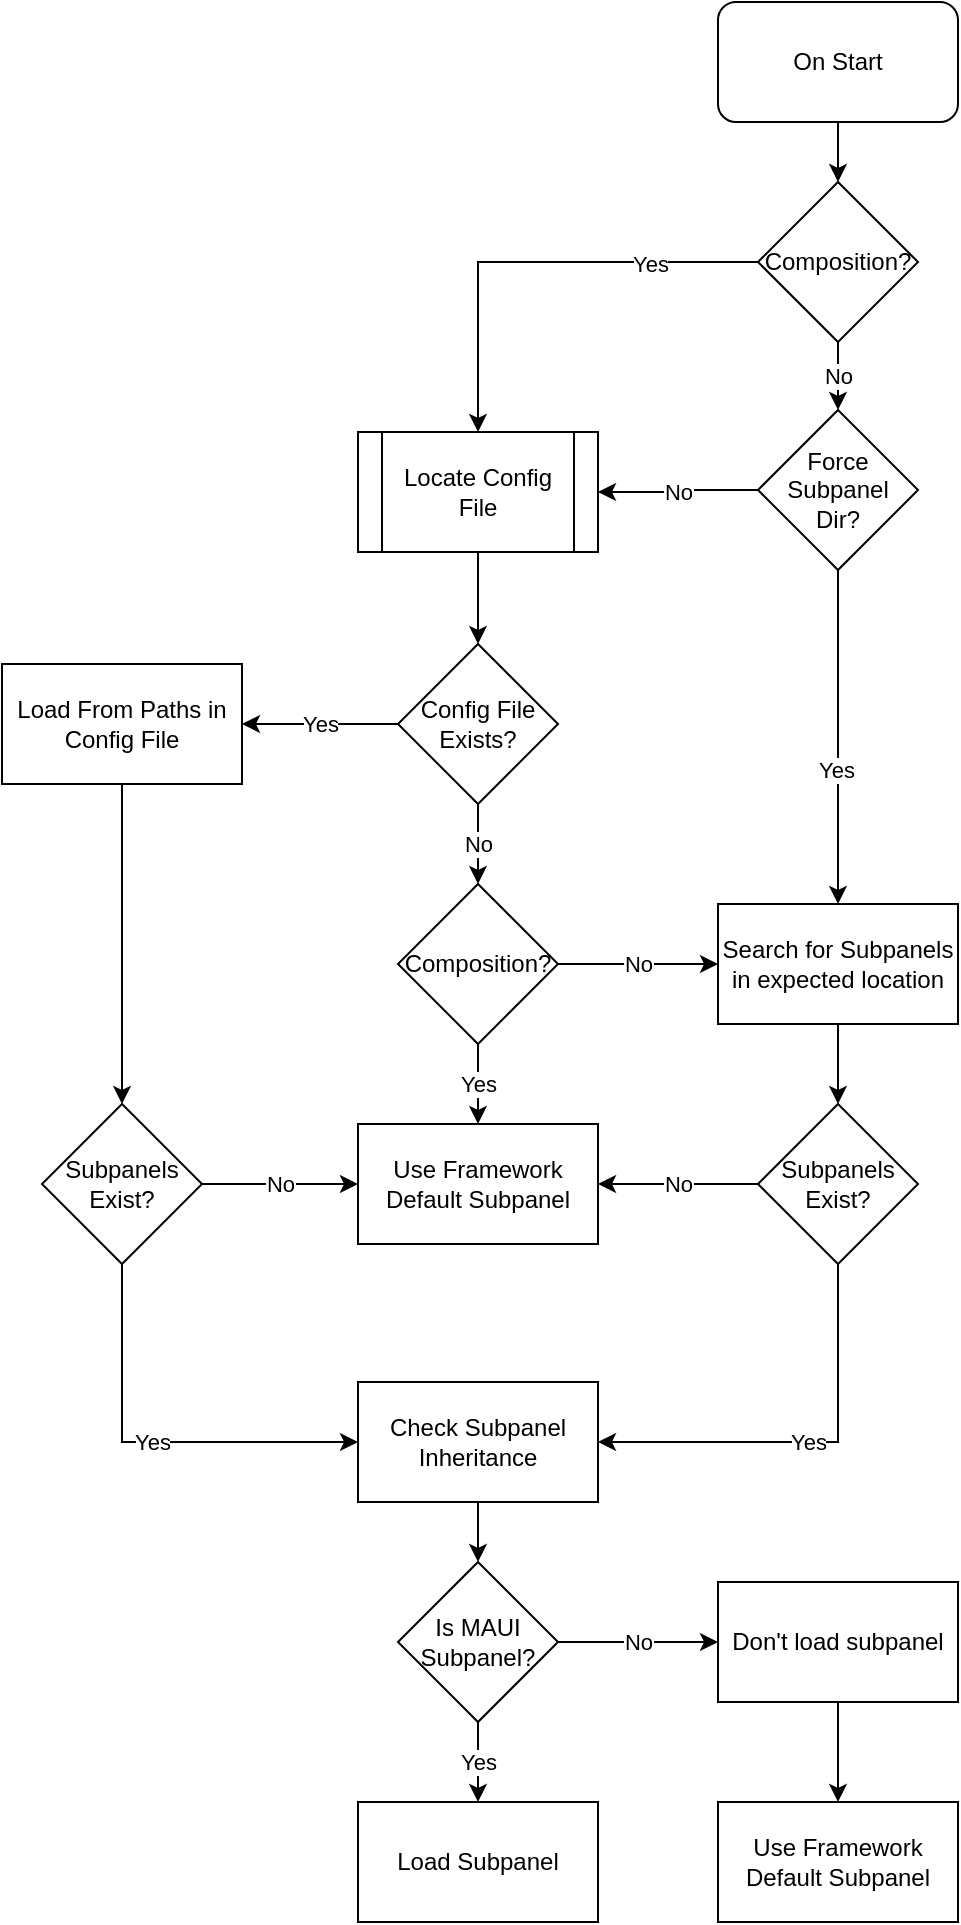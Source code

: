 <mxfile version="13.0.3" type="device" pages="3"><diagram id="Bp_g3DM8mc6k5OTULPaj" name="On Start"><mxGraphModel dx="2172" dy="1252" grid="1" gridSize="10" guides="1" tooltips="1" connect="1" arrows="1" fold="1" page="1" pageScale="1" pageWidth="850" pageHeight="1100" math="0" shadow="0"><root><mxCell id="0"/><mxCell id="1" parent="0"/><mxCell id="BwTlZ8JPKtnq_xn2l70L-3" value="No" style="edgeStyle=orthogonalEdgeStyle;rounded=0;orthogonalLoop=1;jettySize=auto;html=1;exitX=0;exitY=0.5;exitDx=0;exitDy=0;entryX=1;entryY=0.5;entryDx=0;entryDy=0;" parent="1" source="BwTlZ8JPKtnq_xn2l70L-1" target="BwTlZ8JPKtnq_xn2l70L-8" edge="1"><mxGeometry relative="1" as="geometry"><mxPoint x="495" y="284" as="targetPoint"/></mxGeometry></mxCell><mxCell id="BwTlZ8JPKtnq_xn2l70L-21" style="edgeStyle=orthogonalEdgeStyle;rounded=0;orthogonalLoop=1;jettySize=auto;html=1;exitX=0.5;exitY=1;exitDx=0;exitDy=0;" parent="1" source="BwTlZ8JPKtnq_xn2l70L-1" target="BwTlZ8JPKtnq_xn2l70L-19" edge="1"><mxGeometry relative="1" as="geometry"/></mxCell><mxCell id="BwTlZ8JPKtnq_xn2l70L-22" value="Yes" style="edgeLabel;html=1;align=center;verticalAlign=middle;resizable=0;points=[];" parent="BwTlZ8JPKtnq_xn2l70L-21" vertex="1" connectable="0"><mxGeometry x="0.198" y="-1" relative="1" as="geometry"><mxPoint as="offset"/></mxGeometry></mxCell><mxCell id="BwTlZ8JPKtnq_xn2l70L-1" value="Force Subpanel&lt;br&gt;Dir?" style="rhombus;whiteSpace=wrap;html=1;" parent="1" vertex="1"><mxGeometry x="565" y="244" width="80" height="80" as="geometry"/></mxCell><mxCell id="BwTlZ8JPKtnq_xn2l70L-5" value="No" style="edgeStyle=orthogonalEdgeStyle;rounded=0;orthogonalLoop=1;jettySize=auto;html=1;exitX=0.5;exitY=1;exitDx=0;exitDy=0;" parent="1" source="BwTlZ8JPKtnq_xn2l70L-4" target="BwTlZ8JPKtnq_xn2l70L-1" edge="1"><mxGeometry relative="1" as="geometry"><mxPoint x="605" y="211" as="sourcePoint"/></mxGeometry></mxCell><mxCell id="BwTlZ8JPKtnq_xn2l70L-6" style="edgeStyle=orthogonalEdgeStyle;rounded=0;orthogonalLoop=1;jettySize=auto;html=1;exitX=0;exitY=0.5;exitDx=0;exitDy=0;entryX=0.5;entryY=0;entryDx=0;entryDy=0;" parent="1" source="BwTlZ8JPKtnq_xn2l70L-4" target="BwTlZ8JPKtnq_xn2l70L-8" edge="1"><mxGeometry relative="1" as="geometry"><mxPoint x="565" y="171" as="sourcePoint"/><mxPoint x="435" y="254" as="targetPoint"/></mxGeometry></mxCell><mxCell id="BwTlZ8JPKtnq_xn2l70L-7" value="Yes" style="edgeLabel;html=1;align=center;verticalAlign=middle;resizable=0;points=[];" parent="BwTlZ8JPKtnq_xn2l70L-6" vertex="1" connectable="0"><mxGeometry x="-0.521" y="1" relative="1" as="geometry"><mxPoint as="offset"/></mxGeometry></mxCell><mxCell id="BwTlZ8JPKtnq_xn2l70L-4" value="Composition?" style="rhombus;whiteSpace=wrap;html=1;" parent="1" vertex="1"><mxGeometry x="565" y="130" width="80" height="80" as="geometry"/></mxCell><mxCell id="BwTlZ8JPKtnq_xn2l70L-10" style="edgeStyle=orthogonalEdgeStyle;rounded=0;orthogonalLoop=1;jettySize=auto;html=1;exitX=0.5;exitY=1;exitDx=0;exitDy=0;" parent="1" source="BwTlZ8JPKtnq_xn2l70L-8" target="BwTlZ8JPKtnq_xn2l70L-9" edge="1"><mxGeometry relative="1" as="geometry"/></mxCell><mxCell id="BwTlZ8JPKtnq_xn2l70L-8" value="Locate Config File" style="shape=process;whiteSpace=wrap;html=1;backgroundOutline=1;" parent="1" vertex="1"><mxGeometry x="365" y="255" width="120" height="60" as="geometry"/></mxCell><mxCell id="BwTlZ8JPKtnq_xn2l70L-13" value="Yes" style="edgeStyle=orthogonalEdgeStyle;rounded=0;orthogonalLoop=1;jettySize=auto;html=1;exitX=0;exitY=0.5;exitDx=0;exitDy=0;" parent="1" source="BwTlZ8JPKtnq_xn2l70L-9" target="BwTlZ8JPKtnq_xn2l70L-11" edge="1"><mxGeometry relative="1" as="geometry"/></mxCell><mxCell id="BwTlZ8JPKtnq_xn2l70L-16" value="No" style="edgeStyle=orthogonalEdgeStyle;rounded=0;orthogonalLoop=1;jettySize=auto;html=1;exitX=0.5;exitY=1;exitDx=0;exitDy=0;" parent="1" source="BwTlZ8JPKtnq_xn2l70L-9" target="BwTlZ8JPKtnq_xn2l70L-15" edge="1"><mxGeometry relative="1" as="geometry"/></mxCell><mxCell id="BwTlZ8JPKtnq_xn2l70L-9" value="Config File Exists?" style="rhombus;whiteSpace=wrap;html=1;" parent="1" vertex="1"><mxGeometry x="385" y="361" width="80" height="80" as="geometry"/></mxCell><mxCell id="BwTlZ8JPKtnq_xn2l70L-29" style="edgeStyle=orthogonalEdgeStyle;rounded=0;orthogonalLoop=1;jettySize=auto;html=1;exitX=0.5;exitY=1;exitDx=0;exitDy=0;" parent="1" source="BwTlZ8JPKtnq_xn2l70L-11" target="BwTlZ8JPKtnq_xn2l70L-28" edge="1"><mxGeometry relative="1" as="geometry"/></mxCell><mxCell id="BwTlZ8JPKtnq_xn2l70L-11" value="Load From Paths in Config File" style="rounded=0;whiteSpace=wrap;html=1;" parent="1" vertex="1"><mxGeometry x="187" y="371" width="120" height="60" as="geometry"/></mxCell><mxCell id="BwTlZ8JPKtnq_xn2l70L-18" value="Yes" style="edgeStyle=orthogonalEdgeStyle;rounded=0;orthogonalLoop=1;jettySize=auto;html=1;exitX=0.5;exitY=1;exitDx=0;exitDy=0;" parent="1" source="BwTlZ8JPKtnq_xn2l70L-15" target="BwTlZ8JPKtnq_xn2l70L-17" edge="1"><mxGeometry relative="1" as="geometry"/></mxCell><mxCell id="BwTlZ8JPKtnq_xn2l70L-20" value="No" style="edgeStyle=orthogonalEdgeStyle;rounded=0;orthogonalLoop=1;jettySize=auto;html=1;exitX=1;exitY=0.5;exitDx=0;exitDy=0;entryX=0;entryY=0.5;entryDx=0;entryDy=0;" parent="1" source="BwTlZ8JPKtnq_xn2l70L-15" target="BwTlZ8JPKtnq_xn2l70L-19" edge="1"><mxGeometry relative="1" as="geometry"/></mxCell><mxCell id="BwTlZ8JPKtnq_xn2l70L-15" value="Composition?" style="rhombus;whiteSpace=wrap;html=1;" parent="1" vertex="1"><mxGeometry x="385" y="481" width="80" height="80" as="geometry"/></mxCell><mxCell id="BwTlZ8JPKtnq_xn2l70L-17" value="Use Framework Default Subpanel" style="rounded=0;whiteSpace=wrap;html=1;" parent="1" vertex="1"><mxGeometry x="365" y="601" width="120" height="60" as="geometry"/></mxCell><mxCell id="BwTlZ8JPKtnq_xn2l70L-24" style="edgeStyle=orthogonalEdgeStyle;rounded=0;orthogonalLoop=1;jettySize=auto;html=1;exitX=0.5;exitY=1;exitDx=0;exitDy=0;entryX=0.5;entryY=0;entryDx=0;entryDy=0;" parent="1" source="BwTlZ8JPKtnq_xn2l70L-19" target="BwTlZ8JPKtnq_xn2l70L-23" edge="1"><mxGeometry relative="1" as="geometry"/></mxCell><mxCell id="BwTlZ8JPKtnq_xn2l70L-19" value="Search for Subpanels in expected location" style="rounded=0;whiteSpace=wrap;html=1;" parent="1" vertex="1"><mxGeometry x="545" y="491" width="120" height="60" as="geometry"/></mxCell><mxCell id="BwTlZ8JPKtnq_xn2l70L-25" value="No" style="edgeStyle=orthogonalEdgeStyle;rounded=0;orthogonalLoop=1;jettySize=auto;html=1;exitX=0;exitY=0.5;exitDx=0;exitDy=0;entryX=1;entryY=0.5;entryDx=0;entryDy=0;" parent="1" source="BwTlZ8JPKtnq_xn2l70L-23" target="BwTlZ8JPKtnq_xn2l70L-17" edge="1"><mxGeometry relative="1" as="geometry"/></mxCell><mxCell id="BwTlZ8JPKtnq_xn2l70L-33" value="Yes" style="edgeStyle=orthogonalEdgeStyle;rounded=0;orthogonalLoop=1;jettySize=auto;html=1;exitX=0.5;exitY=1;exitDx=0;exitDy=0;entryX=1;entryY=0.5;entryDx=0;entryDy=0;" parent="1" source="BwTlZ8JPKtnq_xn2l70L-23" target="BwTlZ8JPKtnq_xn2l70L-31" edge="1"><mxGeometry relative="1" as="geometry"/></mxCell><mxCell id="BwTlZ8JPKtnq_xn2l70L-23" value="Subpanels Exist?" style="rhombus;whiteSpace=wrap;html=1;" parent="1" vertex="1"><mxGeometry x="565" y="591" width="80" height="80" as="geometry"/></mxCell><mxCell id="BwTlZ8JPKtnq_xn2l70L-27" style="edgeStyle=orthogonalEdgeStyle;rounded=0;orthogonalLoop=1;jettySize=auto;html=1;exitX=0.5;exitY=1;exitDx=0;exitDy=0;" parent="1" source="BwTlZ8JPKtnq_xn2l70L-26" target="BwTlZ8JPKtnq_xn2l70L-4" edge="1"><mxGeometry relative="1" as="geometry"/></mxCell><mxCell id="BwTlZ8JPKtnq_xn2l70L-26" value="On Start" style="rounded=1;whiteSpace=wrap;html=1;" parent="1" vertex="1"><mxGeometry x="545" y="40" width="120" height="60" as="geometry"/></mxCell><mxCell id="BwTlZ8JPKtnq_xn2l70L-30" value="No" style="edgeStyle=orthogonalEdgeStyle;rounded=0;orthogonalLoop=1;jettySize=auto;html=1;exitX=1;exitY=0.5;exitDx=0;exitDy=0;" parent="1" source="BwTlZ8JPKtnq_xn2l70L-28" target="BwTlZ8JPKtnq_xn2l70L-17" edge="1"><mxGeometry relative="1" as="geometry"/></mxCell><mxCell id="BwTlZ8JPKtnq_xn2l70L-32" value="Yes" style="edgeStyle=orthogonalEdgeStyle;rounded=0;orthogonalLoop=1;jettySize=auto;html=1;exitX=0.5;exitY=1;exitDx=0;exitDy=0;entryX=0;entryY=0.5;entryDx=0;entryDy=0;" parent="1" source="BwTlZ8JPKtnq_xn2l70L-28" target="BwTlZ8JPKtnq_xn2l70L-31" edge="1"><mxGeometry relative="1" as="geometry"/></mxCell><mxCell id="BwTlZ8JPKtnq_xn2l70L-28" value="Subpanels Exist?" style="rhombus;whiteSpace=wrap;html=1;" parent="1" vertex="1"><mxGeometry x="207" y="591" width="80" height="80" as="geometry"/></mxCell><mxCell id="BwTlZ8JPKtnq_xn2l70L-35" style="edgeStyle=orthogonalEdgeStyle;rounded=0;orthogonalLoop=1;jettySize=auto;html=1;exitX=0.5;exitY=1;exitDx=0;exitDy=0;" parent="1" source="BwTlZ8JPKtnq_xn2l70L-31" target="BwTlZ8JPKtnq_xn2l70L-34" edge="1"><mxGeometry relative="1" as="geometry"/></mxCell><mxCell id="BwTlZ8JPKtnq_xn2l70L-31" value="Check Subpanel Inheritance" style="rounded=0;whiteSpace=wrap;html=1;" parent="1" vertex="1"><mxGeometry x="365" y="730" width="120" height="60" as="geometry"/></mxCell><mxCell id="BwTlZ8JPKtnq_xn2l70L-37" value="No" style="edgeStyle=orthogonalEdgeStyle;rounded=0;orthogonalLoop=1;jettySize=auto;html=1;exitX=1;exitY=0.5;exitDx=0;exitDy=0;entryX=0;entryY=0.5;entryDx=0;entryDy=0;" parent="1" source="BwTlZ8JPKtnq_xn2l70L-34" target="BwTlZ8JPKtnq_xn2l70L-36" edge="1"><mxGeometry relative="1" as="geometry"/></mxCell><mxCell id="BwTlZ8JPKtnq_xn2l70L-39" value="Yes" style="edgeStyle=orthogonalEdgeStyle;rounded=0;orthogonalLoop=1;jettySize=auto;html=1;exitX=0.5;exitY=1;exitDx=0;exitDy=0;" parent="1" source="BwTlZ8JPKtnq_xn2l70L-34" target="BwTlZ8JPKtnq_xn2l70L-38" edge="1"><mxGeometry relative="1" as="geometry"/></mxCell><mxCell id="BwTlZ8JPKtnq_xn2l70L-34" value="Is MAUI Subpanel?" style="rhombus;whiteSpace=wrap;html=1;" parent="1" vertex="1"><mxGeometry x="385" y="820" width="80" height="80" as="geometry"/></mxCell><mxCell id="A5zktulTqhdwqcEQdzxA-2" value="" style="edgeStyle=orthogonalEdgeStyle;rounded=0;orthogonalLoop=1;jettySize=auto;html=1;" parent="1" source="BwTlZ8JPKtnq_xn2l70L-36" target="A5zktulTqhdwqcEQdzxA-1" edge="1"><mxGeometry relative="1" as="geometry"/></mxCell><mxCell id="BwTlZ8JPKtnq_xn2l70L-36" value="Don't load subpanel" style="rounded=0;whiteSpace=wrap;html=1;" parent="1" vertex="1"><mxGeometry x="545" y="830" width="120" height="60" as="geometry"/></mxCell><mxCell id="A5zktulTqhdwqcEQdzxA-1" value="Use Framework Default Subpanel" style="rounded=0;whiteSpace=wrap;html=1;" parent="1" vertex="1"><mxGeometry x="545" y="940" width="120" height="60" as="geometry"/></mxCell><mxCell id="BwTlZ8JPKtnq_xn2l70L-38" value="Load Subpanel" style="rounded=0;whiteSpace=wrap;html=1;" parent="1" vertex="1"><mxGeometry x="365" y="940" width="120" height="60" as="geometry"/></mxCell></root></mxGraphModel></diagram><diagram id="XGOIL-e29YsVu_H_ICbR" name="Config Location"><mxGraphModel dx="1086" dy="626" grid="1" gridSize="10" guides="1" tooltips="1" connect="1" arrows="1" fold="1" page="1" pageScale="1" pageWidth="850" pageHeight="1100" math="0" shadow="0"><root><mxCell id="oV-fhSeGVrTBpzcrHUIf-0"/><mxCell id="oV-fhSeGVrTBpzcrHUIf-1" parent="oV-fhSeGVrTBpzcrHUIf-0"/><mxCell id="BSGP1S7PeJ3zwvj23GEL-3" style="edgeStyle=orthogonalEdgeStyle;rounded=0;orthogonalLoop=1;jettySize=auto;html=1;exitX=0.5;exitY=1;exitDx=0;exitDy=0;entryX=0.5;entryY=0;entryDx=0;entryDy=0;" parent="oV-fhSeGVrTBpzcrHUIf-1" source="esRLeDqCg2W6eUHblvsp-0" target="BSGP1S7PeJ3zwvj23GEL-0" edge="1"><mxGeometry relative="1" as="geometry"/></mxCell><mxCell id="esRLeDqCg2W6eUHblvsp-0" value="Locate Config File" style="rounded=1;whiteSpace=wrap;html=1;" parent="oV-fhSeGVrTBpzcrHUIf-1" vertex="1"><mxGeometry x="350" y="20" width="120" height="60" as="geometry"/></mxCell><mxCell id="BSGP1S7PeJ3zwvj23GEL-2" value="Yes" style="edgeStyle=orthogonalEdgeStyle;rounded=0;orthogonalLoop=1;jettySize=auto;html=1;exitX=0;exitY=0.5;exitDx=0;exitDy=0;entryX=1;entryY=0.5;entryDx=0;entryDy=0;" parent="oV-fhSeGVrTBpzcrHUIf-1" source="BSGP1S7PeJ3zwvj23GEL-0" target="BSGP1S7PeJ3zwvj23GEL-1" edge="1"><mxGeometry relative="1" as="geometry"/></mxCell><mxCell id="BSGP1S7PeJ3zwvj23GEL-5" value="No" style="edgeStyle=orthogonalEdgeStyle;rounded=0;orthogonalLoop=1;jettySize=auto;html=1;exitX=0.5;exitY=1;exitDx=0;exitDy=0;" parent="oV-fhSeGVrTBpzcrHUIf-1" source="BSGP1S7PeJ3zwvj23GEL-0" target="BSGP1S7PeJ3zwvj23GEL-4" edge="1"><mxGeometry relative="1" as="geometry"/></mxCell><mxCell id="BSGP1S7PeJ3zwvj23GEL-0" value="Composition?" style="rhombus;whiteSpace=wrap;html=1;" parent="oV-fhSeGVrTBpzcrHUIf-1" vertex="1"><mxGeometry x="370" y="120" width="80" height="80" as="geometry"/></mxCell><mxCell id="BSGP1S7PeJ3zwvj23GEL-9" style="edgeStyle=orthogonalEdgeStyle;rounded=0;orthogonalLoop=1;jettySize=auto;html=1;exitX=0;exitY=0.5;exitDx=0;exitDy=0;" parent="oV-fhSeGVrTBpzcrHUIf-1" source="BSGP1S7PeJ3zwvj23GEL-1" target="BSGP1S7PeJ3zwvj23GEL-7" edge="1"><mxGeometry relative="1" as="geometry"/></mxCell><mxCell id="BSGP1S7PeJ3zwvj23GEL-10" style="edgeStyle=orthogonalEdgeStyle;rounded=0;orthogonalLoop=1;jettySize=auto;html=1;exitX=0.5;exitY=1;exitDx=0;exitDy=0;" parent="oV-fhSeGVrTBpzcrHUIf-1" source="BSGP1S7PeJ3zwvj23GEL-1" target="BSGP1S7PeJ3zwvj23GEL-8" edge="1"><mxGeometry relative="1" as="geometry"/></mxCell><mxCell id="BSGP1S7PeJ3zwvj23GEL-1" value="Path Or Name?" style="rhombus;whiteSpace=wrap;html=1;" parent="oV-fhSeGVrTBpzcrHUIf-1" vertex="1"><mxGeometry x="220" y="120" width="80" height="80" as="geometry"/></mxCell><mxCell id="BSGP1S7PeJ3zwvj23GEL-4" value="Default Location&amp;nbsp;+ Class Name" style="rounded=0;whiteSpace=wrap;html=1;" parent="oV-fhSeGVrTBpzcrHUIf-1" vertex="1"><mxGeometry x="350" y="260" width="120" height="60" as="geometry"/></mxCell><mxCell id="BSGP1S7PeJ3zwvj23GEL-6" value="We can check if it is composition by checking the youngest class name" style="shape=note;whiteSpace=wrap;html=1;backgroundOutline=1;darkOpacity=0.05;" parent="oV-fhSeGVrTBpzcrHUIf-1" vertex="1"><mxGeometry x="550" y="110" width="140" height="100" as="geometry"/></mxCell><mxCell id="BSGP1S7PeJ3zwvj23GEL-7" value="Default Location + Name" style="rounded=0;whiteSpace=wrap;html=1;" parent="oV-fhSeGVrTBpzcrHUIf-1" vertex="1"><mxGeometry x="40" y="260" width="120" height="60" as="geometry"/></mxCell><mxCell id="BSGP1S7PeJ3zwvj23GEL-8" value="Use Path to Configuration File" style="rounded=0;whiteSpace=wrap;html=1;" parent="oV-fhSeGVrTBpzcrHUIf-1" vertex="1"><mxGeometry x="200" y="260" width="120" height="60" as="geometry"/></mxCell><mxCell id="BSGP1S7PeJ3zwvj23GEL-11" value="Default Location = Public Application Data\MAUI\" style="shape=note;whiteSpace=wrap;html=1;backgroundOutline=1;darkOpacity=0.05;" parent="oV-fhSeGVrTBpzcrHUIf-1" vertex="1"><mxGeometry x="550" y="245" width="140" height="90" as="geometry"/></mxCell></root></mxGraphModel></diagram><diagram id="PkD25nHkjo-FXj6IplaH" name="On-Start-2"><mxGraphModel dx="1086" dy="626" grid="1" gridSize="10" guides="1" tooltips="1" connect="1" arrows="1" fold="1" page="1" pageScale="1" pageWidth="850" pageHeight="1100" math="0" shadow="0"><root><mxCell id="QW2JKGweZaf1fo3cx1aX-0"/><mxCell id="QW2JKGweZaf1fo3cx1aX-1" parent="QW2JKGweZaf1fo3cx1aX-0"/><mxCell id="VqEbOXccOa9DwZcQa--Z-2" style="edgeStyle=orthogonalEdgeStyle;rounded=0;orthogonalLoop=1;jettySize=auto;html=1;exitX=0.5;exitY=1;exitDx=0;exitDy=0;" edge="1" parent="QW2JKGweZaf1fo3cx1aX-1" source="VqEbOXccOa9DwZcQa--Z-0" target="VqEbOXccOa9DwZcQa--Z-1"><mxGeometry relative="1" as="geometry"/></mxCell><mxCell id="VqEbOXccOa9DwZcQa--Z-0" value="On Start" style="rounded=1;whiteSpace=wrap;html=1;" vertex="1" parent="QW2JKGweZaf1fo3cx1aX-1"><mxGeometry x="260" y="40" width="120" height="60" as="geometry"/></mxCell><mxCell id="UaAd7qzWTjVNqxsH8e_f-0" style="edgeStyle=orthogonalEdgeStyle;rounded=0;orthogonalLoop=1;jettySize=auto;html=1;exitX=0.5;exitY=1;exitDx=0;exitDy=0;entryX=0.5;entryY=0;entryDx=0;entryDy=0;" edge="1" parent="QW2JKGweZaf1fo3cx1aX-1" source="VqEbOXccOa9DwZcQa--Z-1" target="cXJ166LmwNqOSgPFsYbz-0"><mxGeometry relative="1" as="geometry"><mxPoint x="320" y="250" as="targetPoint"/></mxGeometry></mxCell><mxCell id="VqEbOXccOa9DwZcQa--Z-1" value="Load Config File" style="shape=process;whiteSpace=wrap;html=1;backgroundOutline=1;" vertex="1" parent="QW2JKGweZaf1fo3cx1aX-1"><mxGeometry x="260" y="150" width="120" height="60" as="geometry"/></mxCell><mxCell id="cXJ166LmwNqOSgPFsYbz-2" value="No" style="edgeStyle=orthogonalEdgeStyle;rounded=0;orthogonalLoop=1;jettySize=auto;html=1;exitX=0.5;exitY=1;exitDx=0;exitDy=0;entryX=0.5;entryY=0;entryDx=0;entryDy=0;" edge="1" parent="QW2JKGweZaf1fo3cx1aX-1" source="cXJ166LmwNqOSgPFsYbz-0" target="cXJ166LmwNqOSgPFsYbz-1"><mxGeometry relative="1" as="geometry"/></mxCell><mxCell id="cXJ166LmwNqOSgPFsYbz-0" value="Config File Exists?" style="rhombus;whiteSpace=wrap;html=1;" vertex="1" parent="QW2JKGweZaf1fo3cx1aX-1"><mxGeometry x="280" y="270" width="80" height="80" as="geometry"/></mxCell><mxCell id="0dXK-tUdLj-dD1CJuWue-0" style="edgeStyle=orthogonalEdgeStyle;rounded=0;orthogonalLoop=1;jettySize=auto;html=1;exitX=0;exitY=0.5;exitDx=0;exitDy=0;entryX=1;entryY=0.5;entryDx=0;entryDy=0;" edge="1" parent="QW2JKGweZaf1fo3cx1aX-1" source="cXJ166LmwNqOSgPFsYbz-1" target="eJDoA2sR7PNFnvyv1fMf-0"><mxGeometry relative="1" as="geometry"/></mxCell><mxCell id="cXJ166LmwNqOSgPFsYbz-1" value="Composition?" style="rhombus;whiteSpace=wrap;html=1;" vertex="1" parent="QW2JKGweZaf1fo3cx1aX-1"><mxGeometry x="280" y="390" width="80" height="80" as="geometry"/></mxCell><mxCell id="eJDoA2sR7PNFnvyv1fMf-0" value="Load Default Panel" style="rounded=0;whiteSpace=wrap;html=1;" vertex="1" parent="QW2JKGweZaf1fo3cx1aX-1"><mxGeometry x="60" y="400" width="120" height="60" as="geometry"/></mxCell><mxCell id="0dXK-tUdLj-dD1CJuWue-1" value="Load Panels From Default Directory" style="rounded=0;whiteSpace=wrap;html=1;" vertex="1" parent="QW2JKGweZaf1fo3cx1aX-1"><mxGeometry x="410" y="400" width="120" height="60" as="geometry"/></mxCell></root></mxGraphModel></diagram></mxfile>